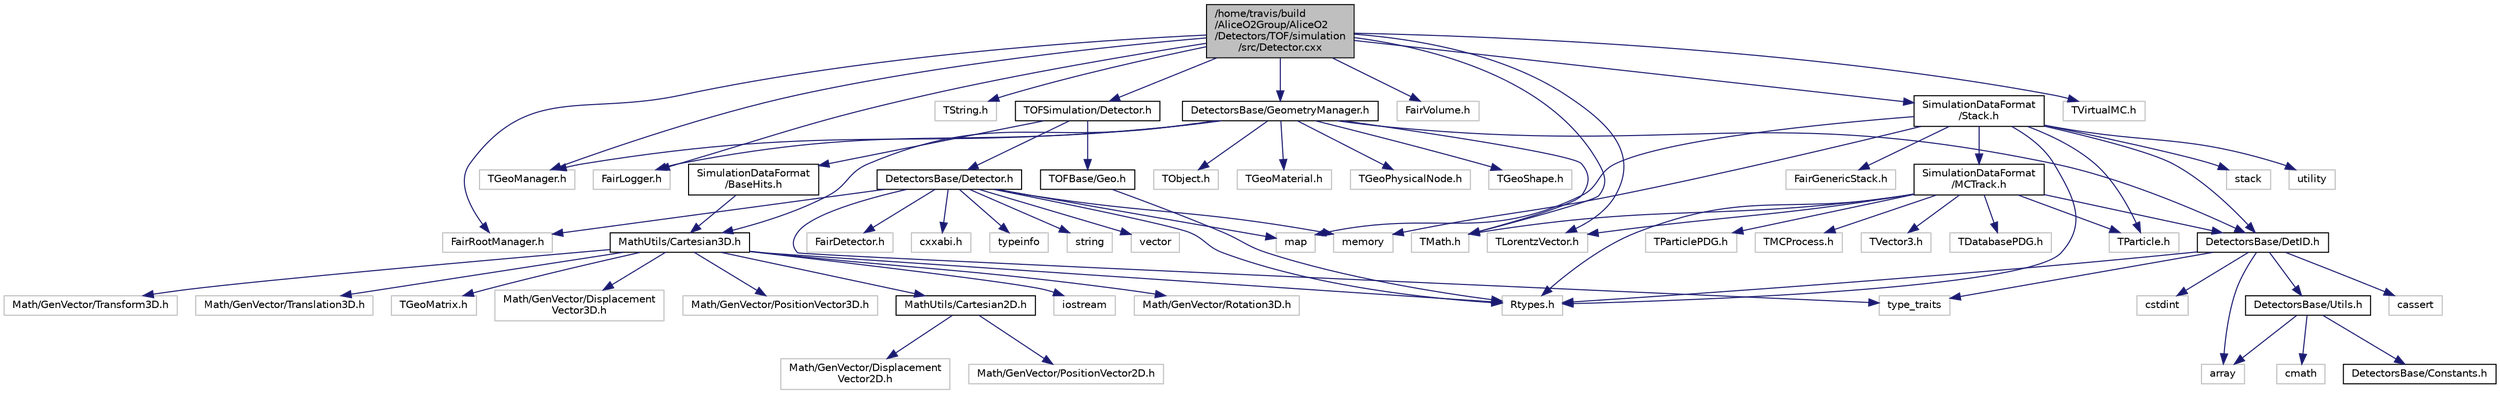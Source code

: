 digraph "/home/travis/build/AliceO2Group/AliceO2/Detectors/TOF/simulation/src/Detector.cxx"
{
 // INTERACTIVE_SVG=YES
  bgcolor="transparent";
  edge [fontname="Helvetica",fontsize="10",labelfontname="Helvetica",labelfontsize="10"];
  node [fontname="Helvetica",fontsize="10",shape=record];
  Node1 [label="/home/travis/build\l/AliceO2Group/AliceO2\l/Detectors/TOF/simulation\l/src/Detector.cxx",height=0.2,width=0.4,color="black", fillcolor="grey75", style="filled" fontcolor="black"];
  Node1 -> Node2 [color="midnightblue",fontsize="10",style="solid",fontname="Helvetica"];
  Node2 [label="TGeoManager.h",height=0.2,width=0.4,color="grey75"];
  Node1 -> Node3 [color="midnightblue",fontsize="10",style="solid",fontname="Helvetica"];
  Node3 [label="TLorentzVector.h",height=0.2,width=0.4,color="grey75"];
  Node1 -> Node4 [color="midnightblue",fontsize="10",style="solid",fontname="Helvetica"];
  Node4 [label="TMath.h",height=0.2,width=0.4,color="grey75"];
  Node1 -> Node5 [color="midnightblue",fontsize="10",style="solid",fontname="Helvetica"];
  Node5 [label="TString.h",height=0.2,width=0.4,color="grey75"];
  Node1 -> Node6 [color="midnightblue",fontsize="10",style="solid",fontname="Helvetica"];
  Node6 [label="FairLogger.h",height=0.2,width=0.4,color="grey75"];
  Node1 -> Node7 [color="midnightblue",fontsize="10",style="solid",fontname="Helvetica"];
  Node7 [label="FairRootManager.h",height=0.2,width=0.4,color="grey75"];
  Node1 -> Node8 [color="midnightblue",fontsize="10",style="solid",fontname="Helvetica"];
  Node8 [label="FairVolume.h",height=0.2,width=0.4,color="grey75"];
  Node1 -> Node9 [color="midnightblue",fontsize="10",style="solid",fontname="Helvetica"];
  Node9 [label="TOFSimulation/Detector.h",height=0.2,width=0.4,color="black",URL="$d5/d3c/TOF_2simulation_2include_2TOFSimulation_2Detector_8h.html"];
  Node9 -> Node10 [color="midnightblue",fontsize="10",style="solid",fontname="Helvetica"];
  Node10 [label="DetectorsBase/Detector.h",height=0.2,width=0.4,color="black",URL="$d1/d3a/Base_2include_2DetectorsBase_2Detector_8h.html"];
  Node10 -> Node11 [color="midnightblue",fontsize="10",style="solid",fontname="Helvetica"];
  Node11 [label="map",height=0.2,width=0.4,color="grey75"];
  Node10 -> Node12 [color="midnightblue",fontsize="10",style="solid",fontname="Helvetica"];
  Node12 [label="vector",height=0.2,width=0.4,color="grey75"];
  Node10 -> Node13 [color="midnightblue",fontsize="10",style="solid",fontname="Helvetica"];
  Node13 [label="memory",height=0.2,width=0.4,color="grey75"];
  Node10 -> Node14 [color="midnightblue",fontsize="10",style="solid",fontname="Helvetica"];
  Node14 [label="FairDetector.h",height=0.2,width=0.4,color="grey75"];
  Node10 -> Node7 [color="midnightblue",fontsize="10",style="solid",fontname="Helvetica"];
  Node10 -> Node15 [color="midnightblue",fontsize="10",style="solid",fontname="Helvetica"];
  Node15 [label="Rtypes.h",height=0.2,width=0.4,color="grey75"];
  Node10 -> Node16 [color="midnightblue",fontsize="10",style="solid",fontname="Helvetica"];
  Node16 [label="cxxabi.h",height=0.2,width=0.4,color="grey75"];
  Node10 -> Node17 [color="midnightblue",fontsize="10",style="solid",fontname="Helvetica"];
  Node17 [label="typeinfo",height=0.2,width=0.4,color="grey75"];
  Node10 -> Node18 [color="midnightblue",fontsize="10",style="solid",fontname="Helvetica"];
  Node18 [label="type_traits",height=0.2,width=0.4,color="grey75"];
  Node10 -> Node19 [color="midnightblue",fontsize="10",style="solid",fontname="Helvetica"];
  Node19 [label="string",height=0.2,width=0.4,color="grey75"];
  Node9 -> Node20 [color="midnightblue",fontsize="10",style="solid",fontname="Helvetica"];
  Node20 [label="TOFBase/Geo.h",height=0.2,width=0.4,color="black",URL="$d4/d54/Geo_8h.html"];
  Node20 -> Node15 [color="midnightblue",fontsize="10",style="solid",fontname="Helvetica"];
  Node9 -> Node21 [color="midnightblue",fontsize="10",style="solid",fontname="Helvetica"];
  Node21 [label="SimulationDataFormat\l/BaseHits.h",height=0.2,width=0.4,color="black",URL="$d4/d25/BaseHits_8h.html"];
  Node21 -> Node22 [color="midnightblue",fontsize="10",style="solid",fontname="Helvetica"];
  Node22 [label="MathUtils/Cartesian3D.h",height=0.2,width=0.4,color="black",URL="$dd/d76/Cartesian3D_8h.html"];
  Node22 -> Node23 [color="midnightblue",fontsize="10",style="solid",fontname="Helvetica"];
  Node23 [label="Math/GenVector/Rotation3D.h",height=0.2,width=0.4,color="grey75"];
  Node22 -> Node24 [color="midnightblue",fontsize="10",style="solid",fontname="Helvetica"];
  Node24 [label="Math/GenVector/Transform3D.h",height=0.2,width=0.4,color="grey75"];
  Node22 -> Node25 [color="midnightblue",fontsize="10",style="solid",fontname="Helvetica"];
  Node25 [label="Math/GenVector/Translation3D.h",height=0.2,width=0.4,color="grey75"];
  Node22 -> Node15 [color="midnightblue",fontsize="10",style="solid",fontname="Helvetica"];
  Node22 -> Node26 [color="midnightblue",fontsize="10",style="solid",fontname="Helvetica"];
  Node26 [label="TGeoMatrix.h",height=0.2,width=0.4,color="grey75"];
  Node22 -> Node27 [color="midnightblue",fontsize="10",style="solid",fontname="Helvetica"];
  Node27 [label="Math/GenVector/Displacement\lVector3D.h",height=0.2,width=0.4,color="grey75"];
  Node22 -> Node28 [color="midnightblue",fontsize="10",style="solid",fontname="Helvetica"];
  Node28 [label="Math/GenVector/PositionVector3D.h",height=0.2,width=0.4,color="grey75"];
  Node22 -> Node29 [color="midnightblue",fontsize="10",style="solid",fontname="Helvetica"];
  Node29 [label="MathUtils/Cartesian2D.h",height=0.2,width=0.4,color="black",URL="$d2/dd0/Cartesian2D_8h.html"];
  Node29 -> Node30 [color="midnightblue",fontsize="10",style="solid",fontname="Helvetica"];
  Node30 [label="Math/GenVector/Displacement\lVector2D.h",height=0.2,width=0.4,color="grey75"];
  Node29 -> Node31 [color="midnightblue",fontsize="10",style="solid",fontname="Helvetica"];
  Node31 [label="Math/GenVector/PositionVector2D.h",height=0.2,width=0.4,color="grey75"];
  Node22 -> Node32 [color="midnightblue",fontsize="10",style="solid",fontname="Helvetica"];
  Node32 [label="iostream",height=0.2,width=0.4,color="grey75"];
  Node1 -> Node33 [color="midnightblue",fontsize="10",style="solid",fontname="Helvetica"];
  Node33 [label="DetectorsBase/GeometryManager.h",height=0.2,width=0.4,color="black",URL="$db/dcc/Detectors_2Base_2include_2DetectorsBase_2GeometryManager_8h.html"];
  Node33 -> Node2 [color="midnightblue",fontsize="10",style="solid",fontname="Helvetica"];
  Node33 -> Node34 [color="midnightblue",fontsize="10",style="solid",fontname="Helvetica"];
  Node34 [label="TGeoMaterial.h",height=0.2,width=0.4,color="grey75"];
  Node33 -> Node35 [color="midnightblue",fontsize="10",style="solid",fontname="Helvetica"];
  Node35 [label="TGeoPhysicalNode.h",height=0.2,width=0.4,color="grey75"];
  Node33 -> Node36 [color="midnightblue",fontsize="10",style="solid",fontname="Helvetica"];
  Node36 [label="TGeoShape.h",height=0.2,width=0.4,color="grey75"];
  Node33 -> Node4 [color="midnightblue",fontsize="10",style="solid",fontname="Helvetica"];
  Node33 -> Node37 [color="midnightblue",fontsize="10",style="solid",fontname="Helvetica"];
  Node37 [label="TObject.h",height=0.2,width=0.4,color="grey75"];
  Node33 -> Node38 [color="midnightblue",fontsize="10",style="solid",fontname="Helvetica"];
  Node38 [label="DetectorsBase/DetID.h",height=0.2,width=0.4,color="black",URL="$d6/d31/DetID_8h.html"];
  Node38 -> Node39 [color="midnightblue",fontsize="10",style="solid",fontname="Helvetica"];
  Node39 [label="cstdint",height=0.2,width=0.4,color="grey75"];
  Node38 -> Node40 [color="midnightblue",fontsize="10",style="solid",fontname="Helvetica"];
  Node40 [label="array",height=0.2,width=0.4,color="grey75"];
  Node38 -> Node18 [color="midnightblue",fontsize="10",style="solid",fontname="Helvetica"];
  Node38 -> Node15 [color="midnightblue",fontsize="10",style="solid",fontname="Helvetica"];
  Node38 -> Node41 [color="midnightblue",fontsize="10",style="solid",fontname="Helvetica"];
  Node41 [label="DetectorsBase/Utils.h",height=0.2,width=0.4,color="black",URL="$d9/ded/Utils_8h.html"];
  Node41 -> Node42 [color="midnightblue",fontsize="10",style="solid",fontname="Helvetica"];
  Node42 [label="DetectorsBase/Constants.h",height=0.2,width=0.4,color="black",URL="$d1/daa/Base_2include_2DetectorsBase_2Constants_8h.html"];
  Node41 -> Node43 [color="midnightblue",fontsize="10",style="solid",fontname="Helvetica"];
  Node43 [label="cmath",height=0.2,width=0.4,color="grey75"];
  Node41 -> Node40 [color="midnightblue",fontsize="10",style="solid",fontname="Helvetica"];
  Node38 -> Node44 [color="midnightblue",fontsize="10",style="solid",fontname="Helvetica"];
  Node44 [label="cassert",height=0.2,width=0.4,color="grey75"];
  Node33 -> Node6 [color="midnightblue",fontsize="10",style="solid",fontname="Helvetica"];
  Node33 -> Node22 [color="midnightblue",fontsize="10",style="solid",fontname="Helvetica"];
  Node1 -> Node45 [color="midnightblue",fontsize="10",style="solid",fontname="Helvetica"];
  Node45 [label="SimulationDataFormat\l/Stack.h",height=0.2,width=0.4,color="black",URL="$dc/db6/Stack_8h.html",tooltip="Definition of the Stack class. "];
  Node45 -> Node46 [color="midnightblue",fontsize="10",style="solid",fontname="Helvetica"];
  Node46 [label="FairGenericStack.h",height=0.2,width=0.4,color="grey75"];
  Node45 -> Node47 [color="midnightblue",fontsize="10",style="solid",fontname="Helvetica"];
  Node47 [label="SimulationDataFormat\l/MCTrack.h",height=0.2,width=0.4,color="black",URL="$d2/de2/MCTrack_8h.html",tooltip="Definition of the MCTrack class. "];
  Node47 -> Node15 [color="midnightblue",fontsize="10",style="solid",fontname="Helvetica"];
  Node47 -> Node3 [color="midnightblue",fontsize="10",style="solid",fontname="Helvetica"];
  Node47 -> Node4 [color="midnightblue",fontsize="10",style="solid",fontname="Helvetica"];
  Node47 -> Node48 [color="midnightblue",fontsize="10",style="solid",fontname="Helvetica"];
  Node48 [label="TVector3.h",height=0.2,width=0.4,color="grey75"];
  Node47 -> Node38 [color="midnightblue",fontsize="10",style="solid",fontname="Helvetica"];
  Node47 -> Node49 [color="midnightblue",fontsize="10",style="solid",fontname="Helvetica"];
  Node49 [label="TDatabasePDG.h",height=0.2,width=0.4,color="grey75"];
  Node47 -> Node50 [color="midnightblue",fontsize="10",style="solid",fontname="Helvetica"];
  Node50 [label="TParticle.h",height=0.2,width=0.4,color="grey75"];
  Node47 -> Node51 [color="midnightblue",fontsize="10",style="solid",fontname="Helvetica"];
  Node51 [label="TParticlePDG.h",height=0.2,width=0.4,color="grey75"];
  Node47 -> Node52 [color="midnightblue",fontsize="10",style="solid",fontname="Helvetica"];
  Node52 [label="TMCProcess.h",height=0.2,width=0.4,color="grey75"];
  Node45 -> Node38 [color="midnightblue",fontsize="10",style="solid",fontname="Helvetica"];
  Node45 -> Node15 [color="midnightblue",fontsize="10",style="solid",fontname="Helvetica"];
  Node45 -> Node50 [color="midnightblue",fontsize="10",style="solid",fontname="Helvetica"];
  Node45 -> Node11 [color="midnightblue",fontsize="10",style="solid",fontname="Helvetica"];
  Node45 -> Node53 [color="midnightblue",fontsize="10",style="solid",fontname="Helvetica"];
  Node53 [label="stack",height=0.2,width=0.4,color="grey75"];
  Node45 -> Node54 [color="midnightblue",fontsize="10",style="solid",fontname="Helvetica"];
  Node54 [label="utility",height=0.2,width=0.4,color="grey75"];
  Node45 -> Node13 [color="midnightblue",fontsize="10",style="solid",fontname="Helvetica"];
  Node1 -> Node55 [color="midnightblue",fontsize="10",style="solid",fontname="Helvetica"];
  Node55 [label="TVirtualMC.h",height=0.2,width=0.4,color="grey75"];
}
